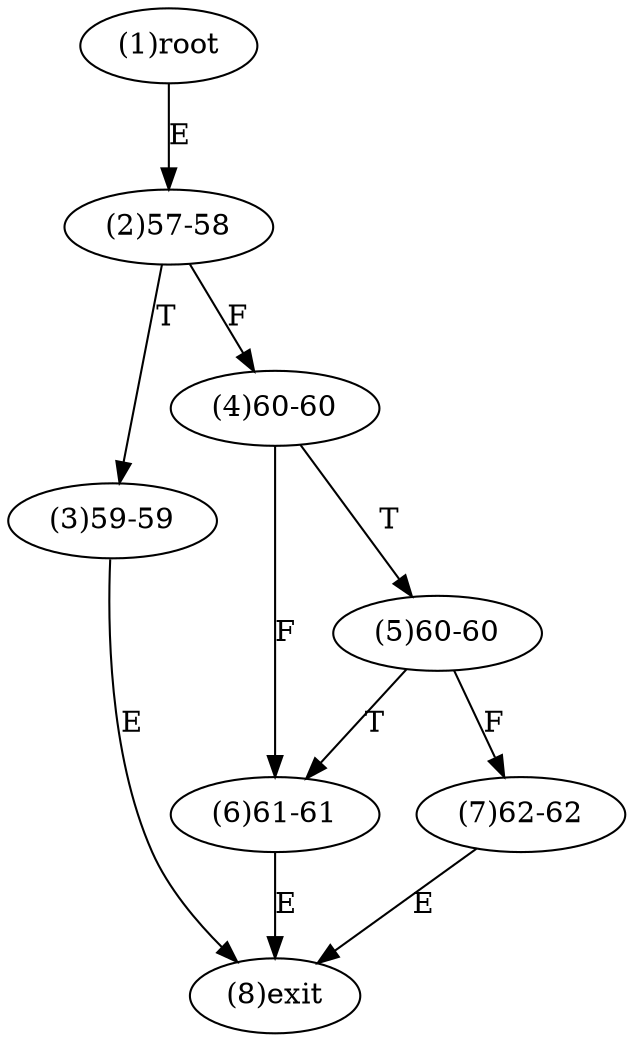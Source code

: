 digraph "" { 
1[ label="(1)root"];
2[ label="(2)57-58"];
3[ label="(3)59-59"];
4[ label="(4)60-60"];
5[ label="(5)60-60"];
6[ label="(6)61-61"];
7[ label="(7)62-62"];
8[ label="(8)exit"];
1->2[ label="E"];
2->4[ label="F"];
2->3[ label="T"];
3->8[ label="E"];
4->6[ label="F"];
4->5[ label="T"];
5->7[ label="F"];
5->6[ label="T"];
6->8[ label="E"];
7->8[ label="E"];
}
